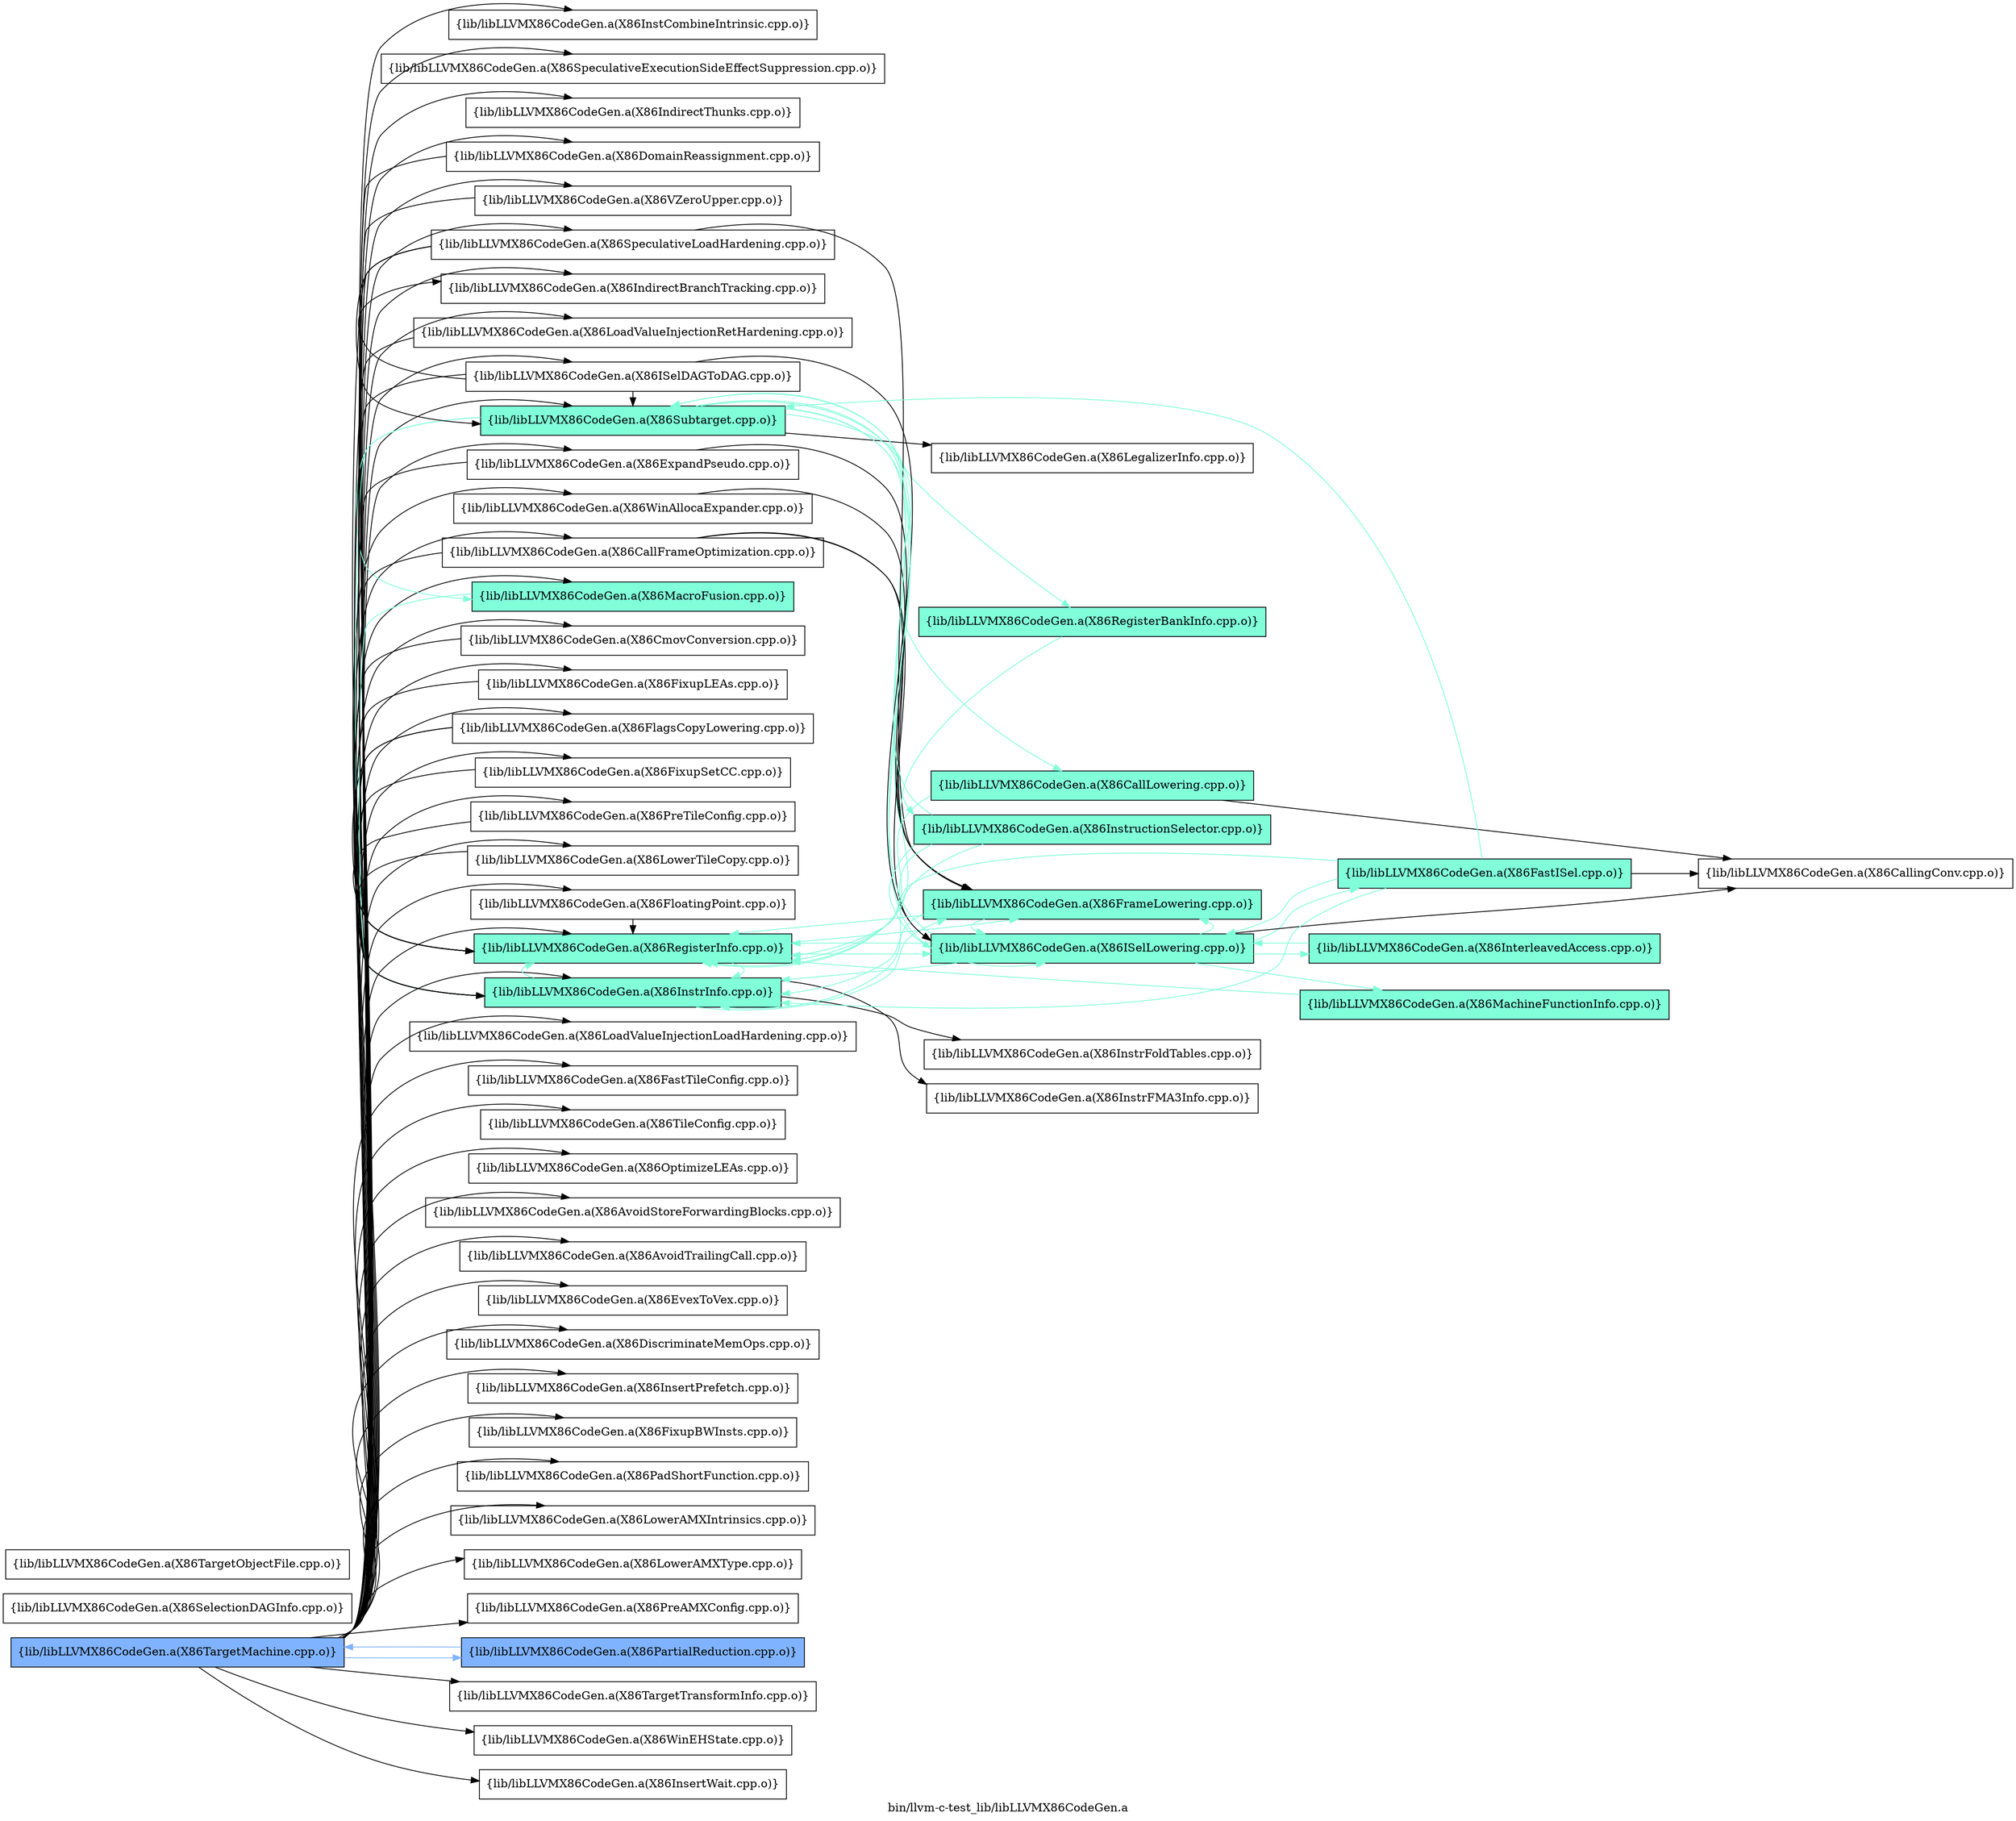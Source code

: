 digraph "bin/llvm-c-test_lib/libLLVMX86CodeGen.a" {
	label="bin/llvm-c-test_lib/libLLVMX86CodeGen.a";
	rankdir=LR;
	{ rank=same; Node0x559273fa1a88;  }
	{ rank=same; Node0x559273fa17b8; Node0x559273fa1f38; Node0x559273fa2f78; Node0x559273fa0f48; Node0x559273fa0278; Node0x559273f9e428; Node0x559273f9ec98; Node0x559273fa4328; Node0x559273fa3b08; Node0x559273fa28e8; Node0x559273fa2208; Node0x559273fa2578; Node0x559273fa1df8; Node0x559273fab2b8; Node0x559273faa638; Node0x559273faa2c8; Node0x559273fa9fa8; Node0x559273fa93c8; Node0x559273fad2e8; Node0x559273fad018; Node0x559273fac398; Node0x559273fab718; Node0x559273fab9e8; Node0x559273f9c4e8; Node0x559273f9e608; Node0x559273f9e1a8; Node0x559273f9da78; Node0x559273f9f9b8; Node0x559273f9f238; Node0x559273fa1448; Node0x559273fa0c28; Node0x559273fa0548; Node0x559273facb68; Node0x559273fad298; Node0x559273f9fc38; Node0x559273f9dcf8; Node0x559273f9e888; Node0x559273f9c768; Node0x559273f9cf88; Node0x559273f9d758; Node0x559273fa5958;  }
	{ rank=same; Node0x559273f9d3e8; Node0x559273fa4b98; Node0x559273fb0038; Node0x559273fafa48; Node0x559273faed78; Node0x559273fae198; Node0x559273f9e018; Node0x559273fa4dc8;  }

	Node0x559273fa1a88 [shape=record,shape=box,group=2,style=filled,fillcolor="0.600000 0.5 1",label="{lib/libLLVMX86CodeGen.a(X86TargetMachine.cpp.o)}"];
	Node0x559273fa1a88 -> Node0x559273fa17b8;
	Node0x559273fa1a88 -> Node0x559273fa1f38;
	Node0x559273fa1a88 -> Node0x559273fa2f78;
	Node0x559273fa1a88 -> Node0x559273fa0f48;
	Node0x559273fa1a88 -> Node0x559273fa0278;
	Node0x559273fa1a88 -> Node0x559273f9e428;
	Node0x559273fa1a88 -> Node0x559273f9ec98;
	Node0x559273fa1a88 -> Node0x559273fa4328;
	Node0x559273fa1a88 -> Node0x559273fa3b08;
	Node0x559273fa1a88 -> Node0x559273fa28e8;
	Node0x559273fa1a88 -> Node0x559273fa2208;
	Node0x559273fa1a88 -> Node0x559273fa2578;
	Node0x559273fa1a88 -> Node0x559273fa1df8;
	Node0x559273fa1a88 -> Node0x559273fab2b8;
	Node0x559273fa1a88 -> Node0x559273faa638;
	Node0x559273fa1a88 -> Node0x559273faa2c8;
	Node0x559273fa1a88 -> Node0x559273fa9fa8;
	Node0x559273fa1a88 -> Node0x559273fa93c8;
	Node0x559273fa1a88 -> Node0x559273fad2e8;
	Node0x559273fa1a88 -> Node0x559273fad018;
	Node0x559273fa1a88 -> Node0x559273fac398;
	Node0x559273fa1a88 -> Node0x559273fab718;
	Node0x559273fa1a88 -> Node0x559273fab9e8;
	Node0x559273fa1a88 -> Node0x559273f9c4e8;
	Node0x559273fa1a88 -> Node0x559273f9e608;
	Node0x559273fa1a88 -> Node0x559273f9e1a8;
	Node0x559273fa1a88 -> Node0x559273f9da78;
	Node0x559273fa1a88 -> Node0x559273f9f9b8;
	Node0x559273fa1a88 -> Node0x559273f9f238;
	Node0x559273fa1a88 -> Node0x559273fa1448;
	Node0x559273fa1a88 -> Node0x559273fa0c28;
	Node0x559273fa1a88 -> Node0x559273fa0548;
	Node0x559273fa1a88 -> Node0x559273facb68;
	Node0x559273fa1a88 -> Node0x559273fad298;
	Node0x559273fa1a88 -> Node0x559273f9fc38;
	Node0x559273fa1a88 -> Node0x559273f9dcf8[color="0.600000 0.5 1"];
	Node0x559273fa1a88 -> Node0x559273f9e888;
	Node0x559273fa1a88 -> Node0x559273f9c768;
	Node0x559273fa1a88 -> Node0x559273f9cf88;
	Node0x559273fa1a88 -> Node0x559273f9d758;
	Node0x559273fa1a88 -> Node0x559273fa5958;
	Node0x559273fa17b8 [shape=record,shape=box,group=0,label="{lib/libLLVMX86CodeGen.a(X86InstCombineIntrinsic.cpp.o)}"];
	Node0x559273fa1f38 [shape=record,shape=box,group=0,label="{lib/libLLVMX86CodeGen.a(X86SpeculativeExecutionSideEffectSuppression.cpp.o)}"];
	Node0x559273fa2f78 [shape=record,shape=box,group=0,label="{lib/libLLVMX86CodeGen.a(X86IndirectThunks.cpp.o)}"];
	Node0x559273fa0f48 [shape=record,shape=box,group=0,label="{lib/libLLVMX86CodeGen.a(X86LoadValueInjectionRetHardening.cpp.o)}"];
	Node0x559273fa0f48 -> Node0x559273fa0278;
	Node0x559273fa0278 [shape=record,shape=box,group=1,style=filled,fillcolor="0.450000 0.5 1",label="{lib/libLLVMX86CodeGen.a(X86RegisterInfo.cpp.o)}"];
	Node0x559273fa0278 -> Node0x559273f9d3e8[color="0.450000 0.5 1"];
	Node0x559273fa0278 -> Node0x559273f9ec98[color="0.450000 0.5 1"];
	Node0x559273fa0278 -> Node0x559273fa4b98[color="0.450000 0.5 1"];
	Node0x559273f9e428 [shape=record,shape=box,group=1,style=filled,fillcolor="0.450000 0.5 1",label="{lib/libLLVMX86CodeGen.a(X86Subtarget.cpp.o)}"];
	Node0x559273f9e428 -> Node0x559273f9d3e8[color="0.450000 0.5 1"];
	Node0x559273f9e428 -> Node0x559273f9ec98[color="0.450000 0.5 1"];
	Node0x559273f9e428 -> Node0x559273fa4b98[color="0.450000 0.5 1"];
	Node0x559273f9e428 -> Node0x559273fb0038[color="0.450000 0.5 1"];
	Node0x559273f9e428 -> Node0x559273fafa48;
	Node0x559273f9e428 -> Node0x559273faed78[color="0.450000 0.5 1"];
	Node0x559273f9e428 -> Node0x559273fae198[color="0.450000 0.5 1"];
	Node0x559273f9e428 -> Node0x559273fad2e8[color="0.450000 0.5 1"];
	Node0x559273f9ec98 [shape=record,shape=box,group=1,style=filled,fillcolor="0.450000 0.5 1",label="{lib/libLLVMX86CodeGen.a(X86InstrInfo.cpp.o)}"];
	Node0x559273f9ec98 -> Node0x559273fa0278[color="0.450000 0.5 1"];
	Node0x559273f9ec98 -> Node0x559273f9e018;
	Node0x559273f9ec98 -> Node0x559273fa4b98[color="0.450000 0.5 1"];
	Node0x559273f9ec98 -> Node0x559273fa4dc8;
	Node0x559273fa4328 [shape=record,shape=box,group=0,label="{lib/libLLVMX86CodeGen.a(X86LoadValueInjectionLoadHardening.cpp.o)}"];
	Node0x559273fa3b08 [shape=record,shape=box,group=0,label="{lib/libLLVMX86CodeGen.a(X86FastTileConfig.cpp.o)}"];
	Node0x559273fa28e8 [shape=record,shape=box,group=0,label="{lib/libLLVMX86CodeGen.a(X86TileConfig.cpp.o)}"];
	Node0x559273fa2208 [shape=record,shape=box,group=0,label="{lib/libLLVMX86CodeGen.a(X86SpeculativeLoadHardening.cpp.o)}"];
	Node0x559273fa2208 -> Node0x559273fa0278;
	Node0x559273fa2208 -> Node0x559273f9e428;
	Node0x559273fa2208 -> Node0x559273f9ec98;
	Node0x559273fa2208 -> Node0x559273fa4b98;
	Node0x559273fa2578 [shape=record,shape=box,group=0,label="{lib/libLLVMX86CodeGen.a(X86FlagsCopyLowering.cpp.o)}"];
	Node0x559273fa2578 -> Node0x559273fa0278;
	Node0x559273fa2578 -> Node0x559273f9ec98;
	Node0x559273fa1df8 [shape=record,shape=box,group=0,label="{lib/libLLVMX86CodeGen.a(X86FixupSetCC.cpp.o)}"];
	Node0x559273fa1df8 -> Node0x559273fa0278;
	Node0x559273fab2b8 [shape=record,shape=box,group=0,label="{lib/libLLVMX86CodeGen.a(X86OptimizeLEAs.cpp.o)}"];
	Node0x559273faa638 [shape=record,shape=box,group=0,label="{lib/libLLVMX86CodeGen.a(X86CallFrameOptimization.cpp.o)}"];
	Node0x559273faa638 -> Node0x559273fa0278;
	Node0x559273faa638 -> Node0x559273f9d3e8;
	Node0x559273faa638 -> Node0x559273fa4b98;
	Node0x559273faa2c8 [shape=record,shape=box,group=0,label="{lib/libLLVMX86CodeGen.a(X86AvoidStoreForwardingBlocks.cpp.o)}"];
	Node0x559273fa9fa8 [shape=record,shape=box,group=0,label="{lib/libLLVMX86CodeGen.a(X86PreTileConfig.cpp.o)}"];
	Node0x559273fa9fa8 -> Node0x559273fa0278;
	Node0x559273fa93c8 [shape=record,shape=box,group=0,label="{lib/libLLVMX86CodeGen.a(X86CmovConversion.cpp.o)}"];
	Node0x559273fa93c8 -> Node0x559273f9ec98;
	Node0x559273fad2e8 [shape=record,shape=box,group=1,style=filled,fillcolor="0.450000 0.5 1",label="{lib/libLLVMX86CodeGen.a(X86MacroFusion.cpp.o)}"];
	Node0x559273fad2e8 -> Node0x559273f9ec98[color="0.450000 0.5 1"];
	Node0x559273fad018 [shape=record,shape=box,group=0,label="{lib/libLLVMX86CodeGen.a(X86AvoidTrailingCall.cpp.o)}"];
	Node0x559273fac398 [shape=record,shape=box,group=0,label="{lib/libLLVMX86CodeGen.a(X86ExpandPseudo.cpp.o)}"];
	Node0x559273fac398 -> Node0x559273f9ec98;
	Node0x559273fac398 -> Node0x559273fa4b98;
	Node0x559273fab718 [shape=record,shape=box,group=0,label="{lib/libLLVMX86CodeGen.a(X86LowerTileCopy.cpp.o)}"];
	Node0x559273fab718 -> Node0x559273fa0278;
	Node0x559273fab9e8 [shape=record,shape=box,group=0,label="{lib/libLLVMX86CodeGen.a(X86FloatingPoint.cpp.o)}"];
	Node0x559273fab9e8 -> Node0x559273fa0278;
	Node0x559273f9c4e8 [shape=record,shape=box,group=0,label="{lib/libLLVMX86CodeGen.a(X86ISelDAGToDAG.cpp.o)}"];
	Node0x559273f9c4e8 -> Node0x559273f9d3e8;
	Node0x559273f9c4e8 -> Node0x559273f9e428;
	Node0x559273f9c4e8 -> Node0x559273f9ec98;
	Node0x559273f9c4e8 -> Node0x559273f9e608;
	Node0x559273f9e608 [shape=record,shape=box,group=0,label="{lib/libLLVMX86CodeGen.a(X86IndirectBranchTracking.cpp.o)}"];
	Node0x559273f9e1a8 [shape=record,shape=box,group=0,label="{lib/libLLVMX86CodeGen.a(X86EvexToVex.cpp.o)}"];
	Node0x559273f9da78 [shape=record,shape=box,group=0,label="{lib/libLLVMX86CodeGen.a(X86DiscriminateMemOps.cpp.o)}"];
	Node0x559273f9f9b8 [shape=record,shape=box,group=0,label="{lib/libLLVMX86CodeGen.a(X86InsertPrefetch.cpp.o)}"];
	Node0x559273f9f238 [shape=record,shape=box,group=0,label="{lib/libLLVMX86CodeGen.a(X86FixupBWInsts.cpp.o)}"];
	Node0x559273fa1448 [shape=record,shape=box,group=0,label="{lib/libLLVMX86CodeGen.a(X86PadShortFunction.cpp.o)}"];
	Node0x559273fa0c28 [shape=record,shape=box,group=0,label="{lib/libLLVMX86CodeGen.a(X86FixupLEAs.cpp.o)}"];
	Node0x559273fa0c28 -> Node0x559273f9ec98;
	Node0x559273fa0548 [shape=record,shape=box,group=0,label="{lib/libLLVMX86CodeGen.a(X86LowerAMXIntrinsics.cpp.o)}"];
	Node0x559273facb68 [shape=record,shape=box,group=0,label="{lib/libLLVMX86CodeGen.a(X86LowerAMXType.cpp.o)}"];
	Node0x559273fad298 [shape=record,shape=box,group=0,label="{lib/libLLVMX86CodeGen.a(X86PreAMXConfig.cpp.o)}"];
	Node0x559273f9fc38 [shape=record,shape=box,group=0,label="{lib/libLLVMX86CodeGen.a(X86DomainReassignment.cpp.o)}"];
	Node0x559273f9fc38 -> Node0x559273fa0278;
	Node0x559273f9dcf8 [shape=record,shape=box,group=2,style=filled,fillcolor="0.600000 0.5 1",label="{lib/libLLVMX86CodeGen.a(X86PartialReduction.cpp.o)}"];
	Node0x559273f9dcf8 -> Node0x559273fa1a88[color="0.600000 0.5 1"];
	Node0x559273f9e888 [shape=record,shape=box,group=0,label="{lib/libLLVMX86CodeGen.a(X86TargetTransformInfo.cpp.o)}"];
	Node0x559273f9c768 [shape=record,shape=box,group=0,label="{lib/libLLVMX86CodeGen.a(X86VZeroUpper.cpp.o)}"];
	Node0x559273f9c768 -> Node0x559273fa0278;
	Node0x559273f9cf88 [shape=record,shape=box,group=0,label="{lib/libLLVMX86CodeGen.a(X86WinAllocaExpander.cpp.o)}"];
	Node0x559273f9cf88 -> Node0x559273fa4b98;
	Node0x559273f9d758 [shape=record,shape=box,group=0,label="{lib/libLLVMX86CodeGen.a(X86WinEHState.cpp.o)}"];
	Node0x559273fa5958 [shape=record,shape=box,group=0,label="{lib/libLLVMX86CodeGen.a(X86InsertWait.cpp.o)}"];
	Node0x559273f9d3e8 [shape=record,shape=box,group=1,style=filled,fillcolor="0.450000 0.5 1",label="{lib/libLLVMX86CodeGen.a(X86ISelLowering.cpp.o)}"];
	Node0x559273f9d3e8 -> Node0x559273fa0278[color="0.450000 0.5 1"];
	Node0x559273f9d3e8 -> Node0x559273fa0a48[color="0.450000 0.5 1"];
	Node0x559273f9d3e8 -> Node0x559273f9c948[color="0.450000 0.5 1"];
	Node0x559273f9d3e8 -> Node0x559273f9e428[color="0.450000 0.5 1"];
	Node0x559273f9d3e8 -> Node0x559273f9ec98[color="0.450000 0.5 1"];
	Node0x559273f9d3e8 -> Node0x559273fa4b98[color="0.450000 0.5 1"];
	Node0x559273f9d3e8 -> Node0x559273faf3b8;
	Node0x559273f9d3e8 -> Node0x559273fadc98[color="0.450000 0.5 1"];
	Node0x559273fa4b98 [shape=record,shape=box,group=1,style=filled,fillcolor="0.450000 0.5 1",label="{lib/libLLVMX86CodeGen.a(X86FrameLowering.cpp.o)}"];
	Node0x559273fa4b98 -> Node0x559273fa0278[color="0.450000 0.5 1"];
	Node0x559273fa4b98 -> Node0x559273f9d3e8[color="0.450000 0.5 1"];
	Node0x559273fa4b98 -> Node0x559273f9ec98[color="0.450000 0.5 1"];
	Node0x559273fa0a48 [shape=record,shape=box,group=1,style=filled,fillcolor="0.450000 0.5 1",label="{lib/libLLVMX86CodeGen.a(X86MachineFunctionInfo.cpp.o)}"];
	Node0x559273fa0a48 -> Node0x559273fa0278[color="0.450000 0.5 1"];
	Node0x559273f9c948 [shape=record,shape=box,group=1,style=filled,fillcolor="0.450000 0.5 1",label="{lib/libLLVMX86CodeGen.a(X86FastISel.cpp.o)}"];
	Node0x559273f9c948 -> Node0x559273fa0278[color="0.450000 0.5 1"];
	Node0x559273f9c948 -> Node0x559273f9d3e8[color="0.450000 0.5 1"];
	Node0x559273f9c948 -> Node0x559273f9e428[color="0.450000 0.5 1"];
	Node0x559273f9c948 -> Node0x559273f9ec98[color="0.450000 0.5 1"];
	Node0x559273f9c948 -> Node0x559273faf3b8;
	Node0x559273faf3b8 [shape=record,shape=box,group=0,label="{lib/libLLVMX86CodeGen.a(X86CallingConv.cpp.o)}"];
	Node0x559273fadc98 [shape=record,shape=box,group=1,style=filled,fillcolor="0.450000 0.5 1",label="{lib/libLLVMX86CodeGen.a(X86InterleavedAccess.cpp.o)}"];
	Node0x559273fadc98 -> Node0x559273f9d3e8[color="0.450000 0.5 1"];
	Node0x559273fb0038 [shape=record,shape=box,group=1,style=filled,fillcolor="0.450000 0.5 1",label="{lib/libLLVMX86CodeGen.a(X86CallLowering.cpp.o)}"];
	Node0x559273fb0038 -> Node0x559273fa0278[color="0.450000 0.5 1"];
	Node0x559273fb0038 -> Node0x559273faf3b8;
	Node0x559273fafa48 [shape=record,shape=box,group=0,label="{lib/libLLVMX86CodeGen.a(X86LegalizerInfo.cpp.o)}"];
	Node0x559273faed78 [shape=record,shape=box,group=1,style=filled,fillcolor="0.450000 0.5 1",label="{lib/libLLVMX86CodeGen.a(X86RegisterBankInfo.cpp.o)}"];
	Node0x559273faed78 -> Node0x559273fa0278[color="0.450000 0.5 1"];
	Node0x559273fae198 [shape=record,shape=box,group=1,style=filled,fillcolor="0.450000 0.5 1",label="{lib/libLLVMX86CodeGen.a(X86InstructionSelector.cpp.o)}"];
	Node0x559273fae198 -> Node0x559273fa0278[color="0.450000 0.5 1"];
	Node0x559273fae198 -> Node0x559273f9d3e8[color="0.450000 0.5 1"];
	Node0x559273fae198 -> Node0x559273f9e428[color="0.450000 0.5 1"];
	Node0x559273fae198 -> Node0x559273f9ec98[color="0.450000 0.5 1"];
	Node0x559273f9e018 [shape=record,shape=box,group=0,label="{lib/libLLVMX86CodeGen.a(X86InstrFoldTables.cpp.o)}"];
	Node0x559273fa4dc8 [shape=record,shape=box,group=0,label="{lib/libLLVMX86CodeGen.a(X86InstrFMA3Info.cpp.o)}"];
	Node0x559273fa45a8 [shape=record,shape=box,group=0,label="{lib/libLLVMX86CodeGen.a(X86SelectionDAGInfo.cpp.o)}"];
	Node0x559273f9e478 [shape=record,shape=box,group=0,label="{lib/libLLVMX86CodeGen.a(X86TargetObjectFile.cpp.o)}"];
}
